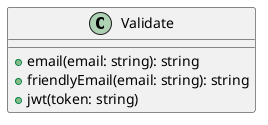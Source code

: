 @startuml

class Validate {
    + email(email: string): string
    + friendlyEmail(email: string): string
    + jwt(token: string)
}

@enduml